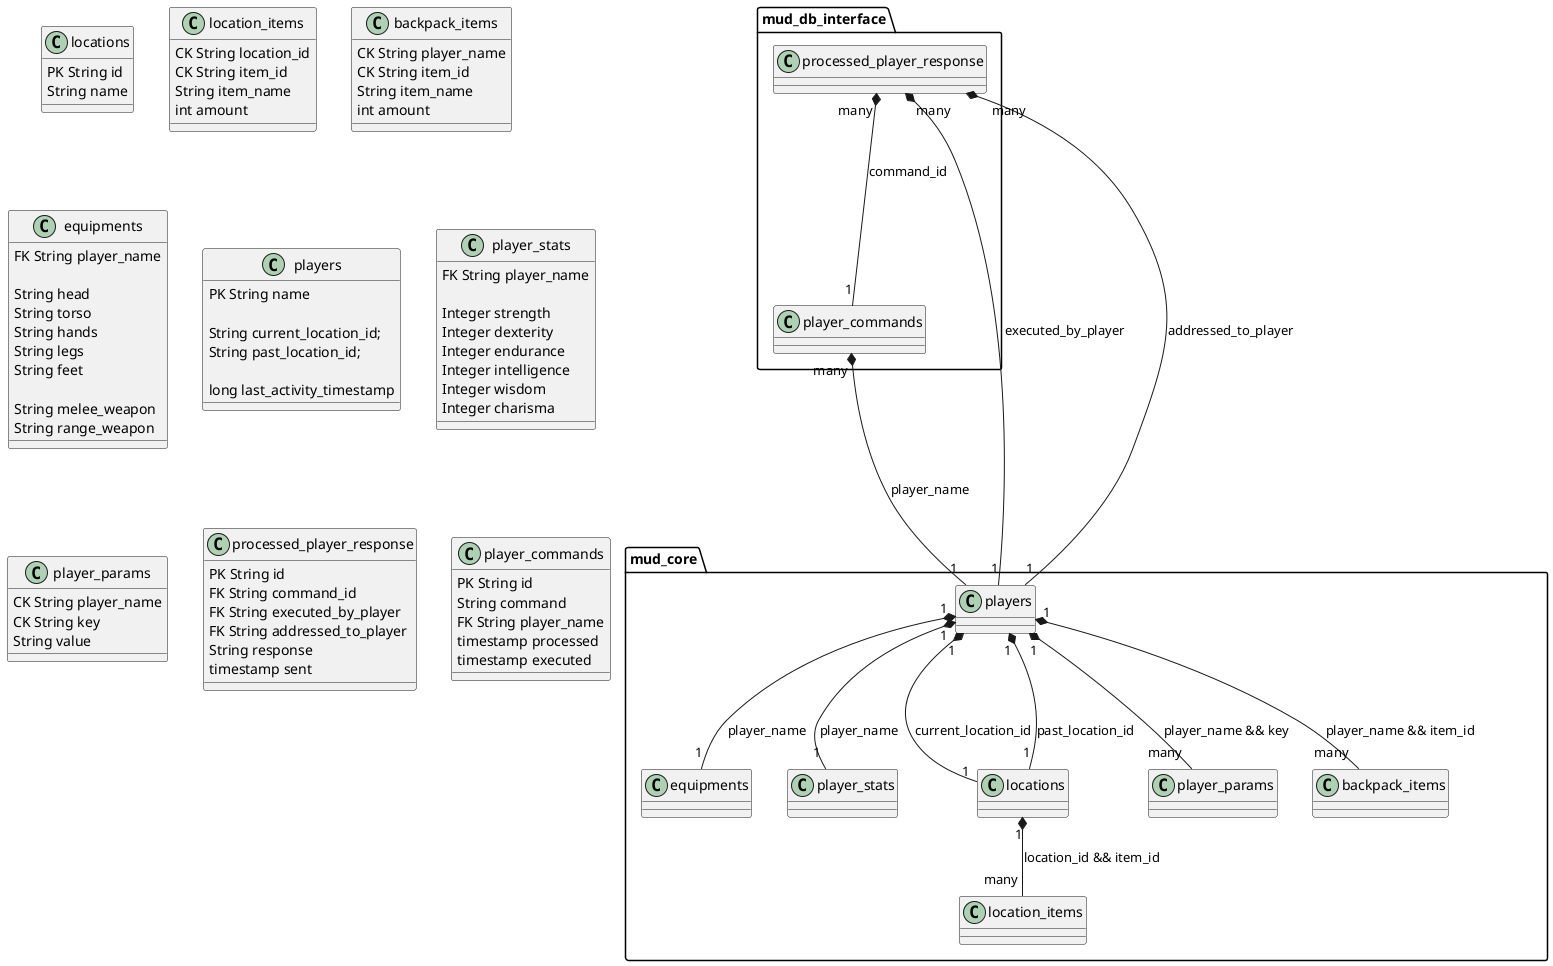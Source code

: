 @startuml

package mud_core {
    players "1" *-- "1" equipments : player_name
    players "1" *-- "1" player_stats : player_name
    players "1" *-- "1" locations : current_location_id
    players "1" *-- "1" locations : past_location_id
    locations "1" *-- "many" location_items : location_id && item_id
    players "1" *-- "many" player_params : player_name && key
    players "1" *-- "many" backpack_items : player_name && item_id
}

package mud_db_interface {
    player_commands "many" *-- "1" players : player_name
    processed_player_response "many" *-- "1" player_commands : command_id
    processed_player_response "many" *-- "1" players : executed_by_player
    processed_player_response "many" *-- "1" players : addressed_to_player
}

class locations {
    PK String id
    String name
}

class location_items {
    CK String location_id
    CK String item_id
    String item_name
    int amount
}

class backpack_items {
    CK String player_name
    CK String item_id
    String item_name
    int amount
}

class equipments {
    FK String player_name

    String head
    String torso
    String hands
    String legs
    String feet
    
    String melee_weapon
    String range_weapon
}

class players {
    PK String name
    
    String current_location_id;
    String past_location_id;

    long last_activity_timestamp
}

class player_stats {
    FK String player_name

    Integer strength
    Integer dexterity
    Integer endurance
    Integer intelligence
    Integer wisdom
    Integer charisma
}

class player_params {
    CK String player_name
    CK String key
    String value
}

class processed_player_response {
    PK String id
    FK String command_id
    FK String executed_by_player
    FK String addressed_to_player
    String response
    timestamp sent
}

class player_commands {
    PK String id
    String command
    FK String player_name
    timestamp processed
    timestamp executed
}

@enduml
